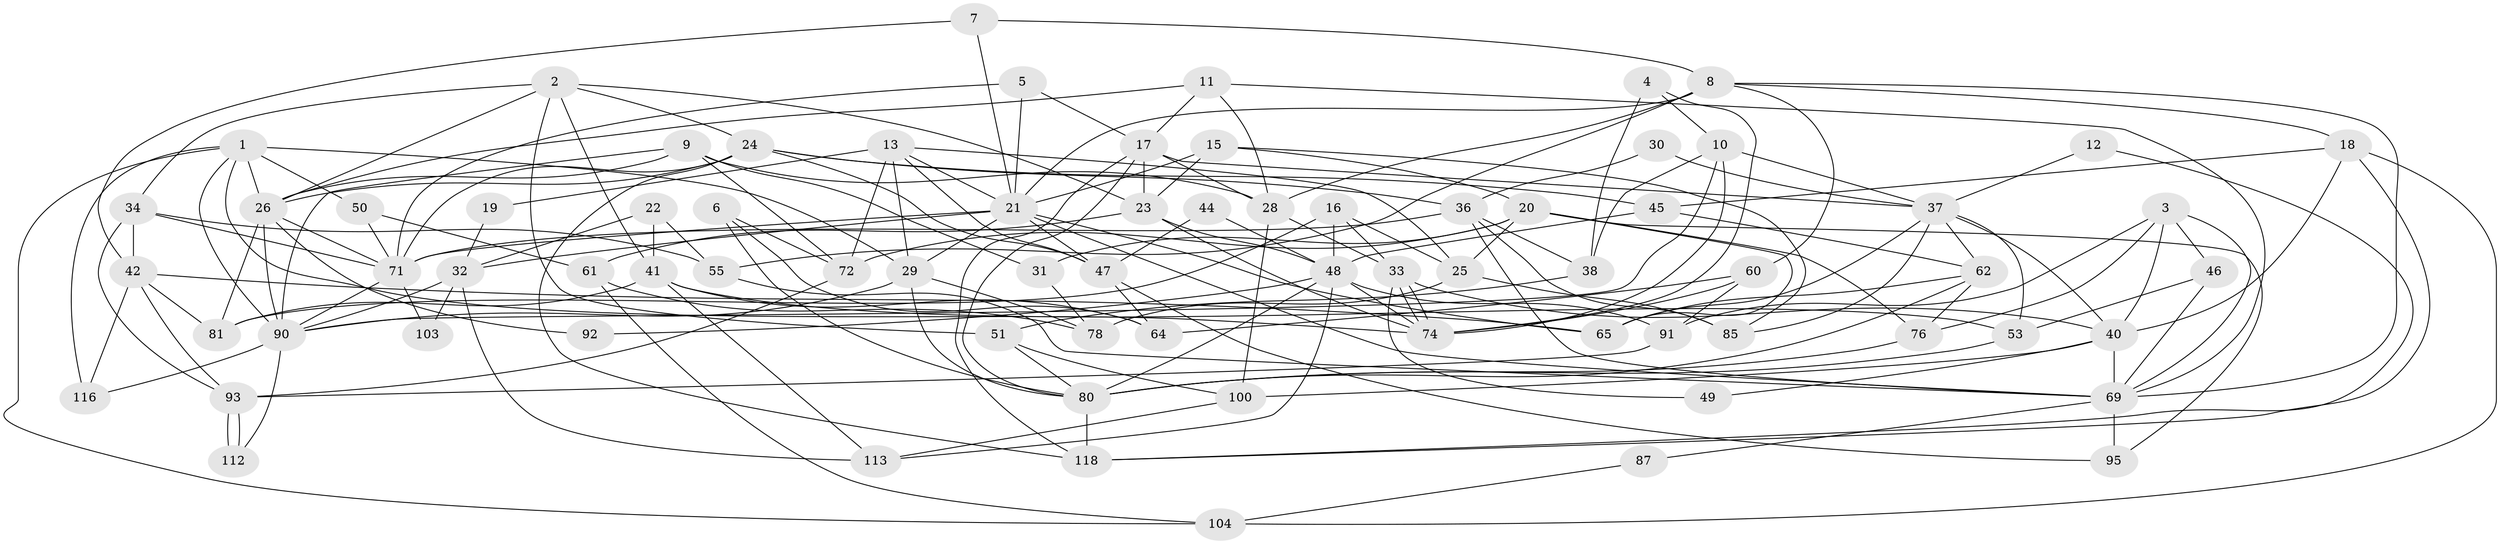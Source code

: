 // original degree distribution, {3: 0.2773109243697479, 4: 0.29411764705882354, 5: 0.15966386554621848, 2: 0.12605042016806722, 9: 0.008403361344537815, 6: 0.09243697478991597, 7: 0.025210084033613446, 8: 0.01680672268907563}
// Generated by graph-tools (version 1.1) at 2025/42/03/06/25 10:42:01]
// undirected, 75 vertices, 186 edges
graph export_dot {
graph [start="1"]
  node [color=gray90,style=filled];
  1 [super="+109"];
  2 [super="+52"];
  3 [super="+54"];
  4;
  5;
  6;
  7;
  8 [super="+56"];
  9 [super="+14"];
  10 [super="+27"];
  11;
  12;
  13 [super="+94"];
  15 [super="+79"];
  16 [super="+73"];
  17 [super="+57"];
  18 [super="+101"];
  19;
  20 [super="+35"];
  21 [super="+59"];
  22;
  23 [super="+117"];
  24 [super="+43"];
  25;
  26 [super="+98"];
  28;
  29 [super="+88"];
  30;
  31 [super="+107"];
  32 [super="+66"];
  33 [super="+39"];
  34;
  36 [super="+70"];
  37 [super="+75"];
  38 [super="+77"];
  40 [super="+84"];
  41 [super="+63"];
  42 [super="+58"];
  44;
  45;
  46;
  47 [super="+68"];
  48 [super="+82"];
  49;
  50 [super="+67"];
  51 [super="+86"];
  53;
  55;
  60;
  61 [super="+102"];
  62 [super="+115"];
  64 [super="+83"];
  65 [super="+108"];
  69 [super="+97"];
  71 [super="+119"];
  72 [super="+89"];
  74 [super="+96"];
  76 [super="+105"];
  78;
  80 [super="+99"];
  81 [super="+106"];
  85 [super="+114"];
  87;
  90 [super="+110"];
  91;
  92;
  93 [super="+111"];
  95;
  100;
  103;
  104;
  112;
  113;
  116;
  118;
  1 -- 104;
  1 -- 29;
  1 -- 50 [weight=2];
  1 -- 26;
  1 -- 74;
  1 -- 116;
  1 -- 90;
  2 -- 34;
  2 -- 51;
  2 -- 24;
  2 -- 41;
  2 -- 23;
  2 -- 26;
  3 -- 46;
  3 -- 91;
  3 -- 40 [weight=2];
  3 -- 69;
  3 -- 76;
  4 -- 74;
  4 -- 38;
  4 -- 10;
  5 -- 21;
  5 -- 71;
  5 -- 17;
  6 -- 72;
  6 -- 64;
  6 -- 80;
  7 -- 21;
  7 -- 8;
  7 -- 42;
  8 -- 21;
  8 -- 60;
  8 -- 18;
  8 -- 69;
  8 -- 55;
  8 -- 28;
  9 -- 90 [weight=2];
  9 -- 28;
  9 -- 31;
  9 -- 72;
  9 -- 26;
  10 -- 90;
  10 -- 74;
  10 -- 37;
  10 -- 38;
  11 -- 17;
  11 -- 28;
  11 -- 26;
  11 -- 69;
  12 -- 118;
  12 -- 37;
  13 -- 21;
  13 -- 72;
  13 -- 19;
  13 -- 25;
  13 -- 29;
  13 -- 47;
  15 -- 23;
  15 -- 21;
  15 -- 20;
  15 -- 85;
  16 -- 81;
  16 -- 48;
  16 -- 25;
  16 -- 33;
  17 -- 23;
  17 -- 80;
  17 -- 37;
  17 -- 118;
  17 -- 28;
  18 -- 104;
  18 -- 40;
  18 -- 45;
  18 -- 118;
  19 -- 32;
  20 -- 65;
  20 -- 95;
  20 -- 25;
  20 -- 72;
  20 -- 76;
  20 -- 31;
  21 -- 69;
  21 -- 29;
  21 -- 32;
  21 -- 71;
  21 -- 65;
  21 -- 47;
  22 -- 55;
  22 -- 41;
  22 -- 32;
  23 -- 61;
  23 -- 48;
  23 -- 74;
  24 -- 47;
  24 -- 71;
  24 -- 118;
  24 -- 45;
  24 -- 36;
  24 -- 26;
  25 -- 78;
  25 -- 85;
  26 -- 90;
  26 -- 71;
  26 -- 81;
  26 -- 92;
  28 -- 100;
  28 -- 33;
  29 -- 80;
  29 -- 90;
  29 -- 78;
  30 -- 36;
  30 -- 37;
  31 -- 78;
  32 -- 90;
  32 -- 103;
  32 -- 113;
  33 -- 74;
  33 -- 74;
  33 -- 49;
  33 -- 40;
  34 -- 55;
  34 -- 71;
  34 -- 93;
  34 -- 42;
  36 -- 38;
  36 -- 71;
  36 -- 85 [weight=2];
  36 -- 69;
  37 -- 53;
  37 -- 40;
  37 -- 62;
  37 -- 65;
  37 -- 85;
  38 -- 51 [weight=2];
  40 -- 100 [weight=2];
  40 -- 69;
  40 -- 49;
  41 -- 64;
  41 -- 113;
  41 -- 81;
  41 -- 53;
  42 -- 116;
  42 -- 93;
  42 -- 81;
  42 -- 65;
  44 -- 48;
  44 -- 47;
  45 -- 48;
  45 -- 62;
  46 -- 69;
  46 -- 53;
  47 -- 95;
  47 -- 64;
  48 -- 91;
  48 -- 92;
  48 -- 113;
  48 -- 74;
  48 -- 80;
  50 -- 61;
  50 -- 71;
  51 -- 100;
  51 -- 80;
  53 -- 80;
  55 -- 69;
  60 -- 74;
  60 -- 64;
  60 -- 91;
  61 -- 78;
  61 -- 104;
  62 -- 80;
  62 -- 65;
  62 -- 76;
  69 -- 87;
  69 -- 95;
  71 -- 103;
  71 -- 90;
  72 -- 93;
  76 -- 80;
  80 -- 118;
  87 -- 104;
  90 -- 112;
  90 -- 116;
  91 -- 93;
  93 -- 112;
  93 -- 112;
  100 -- 113;
}
